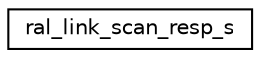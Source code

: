 digraph "Graphical Class Hierarchy"
{
 // LATEX_PDF_SIZE
  edge [fontname="Helvetica",fontsize="10",labelfontname="Helvetica",labelfontsize="10"];
  node [fontname="Helvetica",fontsize="10",shape=record];
  rankdir="LR";
  Node0 [label="ral_link_scan_resp_s",height=0.2,width=0.4,color="black", fillcolor="white", style="filled",URL="$structral__link__scan__resp__s.html",tooltip=" "];
}

